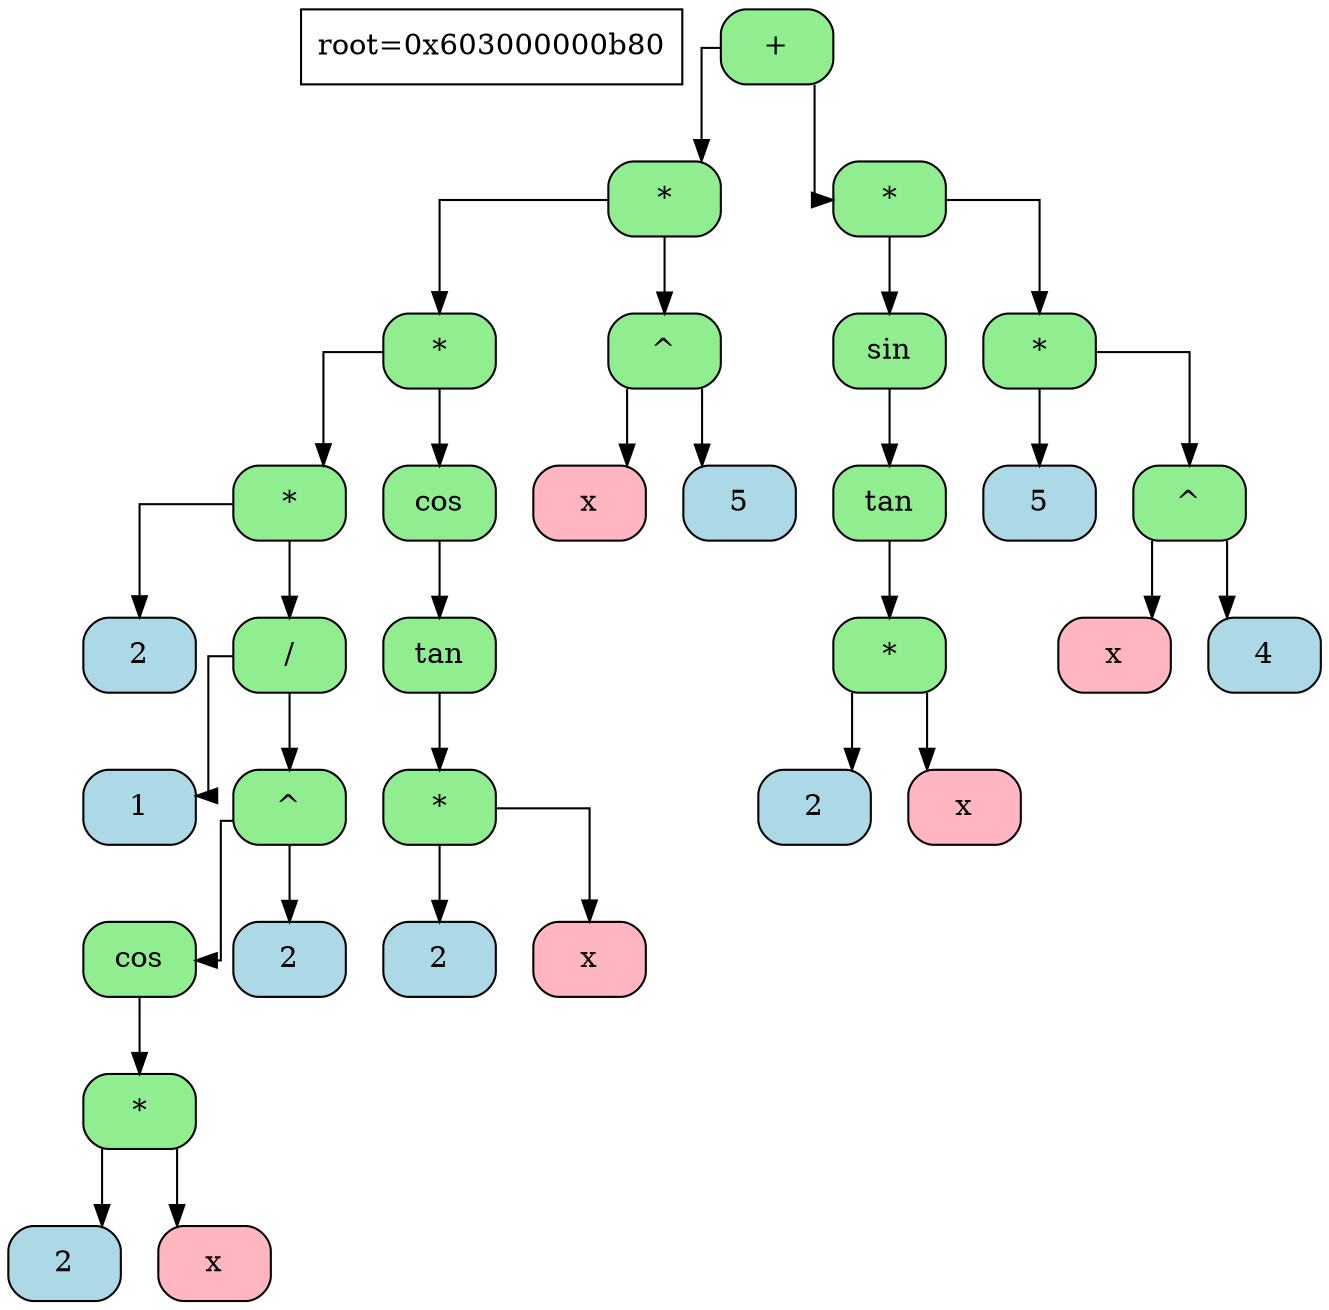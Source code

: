 digraph tree{
    node[shape=record,fontsize=14];
    splines=ortho
    info[label="root=0x603000000b80"]

  	node0x603000000b80[shape=Mrecord,style="rounded,filled",fillcolor="lightgreen",label="+"]
	node0x603000000b80->node0x603000000b50
	node0x603000000b50[shape=Mrecord,style="rounded,filled",fillcolor="lightgreen",label="*"]
	node0x603000000b50->node0x603000000b20
	node0x603000000b20[shape=Mrecord,style="rounded,filled",fillcolor="lightgreen",label="*"]
	node0x603000000b20->node0x603000000af0
	node0x603000000af0[shape=Mrecord,style="rounded,filled",fillcolor="lightgreen",label="*"]
	node0x603000000af0->node0x603000000ac0
	node0x603000000ac0[shape=Mrecord,style="rounded,filled",fillcolor="lightblue",label="2"]
	node0x603000000ac0[shape=Mrecord,style="rounded,filled",fillcolor="lightblue",label="2"]
	node0x603000000af0[shape=Mrecord,style="rounded,filled",fillcolor="lightgreen",label="*"]
	node0x603000000af0->node0x603000000970
	node0x603000000970[shape=Mrecord,style="rounded,filled",fillcolor="lightgreen",label="/"]
	node0x603000000970->node0x603000000940
	node0x603000000940[shape=Mrecord,style="rounded,filled",fillcolor="lightblue",label="1"]
	node0x603000000940[shape=Mrecord,style="rounded,filled",fillcolor="lightblue",label="1"]
	node0x603000000970[shape=Mrecord,style="rounded,filled",fillcolor="lightgreen",label="/"]
	node0x603000000970->node0x603000000910
	node0x603000000910[shape=Mrecord,style="rounded,filled",fillcolor="lightgreen",label="^"]
	node0x603000000910->node0x6030000008e0
	node0x6030000008e0[shape=Mrecord,style="rounded,filled",fillcolor="lightgreen",label="cos"]
	node0x6030000008e0[shape=Mrecord,style="rounded,filled",fillcolor="lightgreen",label="cos"]
	node0x6030000008e0->node0x6030000008b0
	node0x6030000008b0[shape=Mrecord,style="rounded,filled",fillcolor="lightgreen",label="*"]
	node0x6030000008b0->node0x603000000880
	node0x603000000880[shape=Mrecord,style="rounded,filled",fillcolor="lightblue",label="2"]
	node0x603000000880[shape=Mrecord,style="rounded,filled",fillcolor="lightblue",label="2"]
	node0x6030000008b0[shape=Mrecord,style="rounded,filled",fillcolor="lightgreen",label="*"]
	node0x6030000008b0->node0x603000000850
	node0x603000000850[shape=Mrecord,style="rounded,filled",fillcolor="lightpink",label="x"]
	node0x603000000850[shape=Mrecord,style="rounded,filled",fillcolor="lightpink",label="x"]
	node0x603000000910[shape=Mrecord,style="rounded,filled",fillcolor="lightgreen",label="^"]
	node0x603000000910->node0x603000000820
	node0x603000000820[shape=Mrecord,style="rounded,filled",fillcolor="lightblue",label="2"]
	node0x603000000820[shape=Mrecord,style="rounded,filled",fillcolor="lightblue",label="2"]
	node0x603000000b20[shape=Mrecord,style="rounded,filled",fillcolor="lightgreen",label="*"]
	node0x603000000b20->node0x6030000007f0
	node0x6030000007f0[shape=Mrecord,style="rounded,filled",fillcolor="lightgreen",label="cos"]
	node0x6030000007f0[shape=Mrecord,style="rounded,filled",fillcolor="lightgreen",label="cos"]
	node0x6030000007f0->node0x6030000007c0
	node0x6030000007c0[shape=Mrecord,style="rounded,filled",fillcolor="lightgreen",label="tan"]
	node0x6030000007c0[shape=Mrecord,style="rounded,filled",fillcolor="lightgreen",label="tan"]
	node0x6030000007c0->node0x603000000790
	node0x603000000790[shape=Mrecord,style="rounded,filled",fillcolor="lightgreen",label="*"]
	node0x603000000790->node0x603000000760
	node0x603000000760[shape=Mrecord,style="rounded,filled",fillcolor="lightblue",label="2"]
	node0x603000000760[shape=Mrecord,style="rounded,filled",fillcolor="lightblue",label="2"]
	node0x603000000790[shape=Mrecord,style="rounded,filled",fillcolor="lightgreen",label="*"]
	node0x603000000790->node0x603000000730
	node0x603000000730[shape=Mrecord,style="rounded,filled",fillcolor="lightpink",label="x"]
	node0x603000000730[shape=Mrecord,style="rounded,filled",fillcolor="lightpink",label="x"]
	node0x603000000b50[shape=Mrecord,style="rounded,filled",fillcolor="lightgreen",label="*"]
	node0x603000000b50->node0x603000000700
	node0x603000000700[shape=Mrecord,style="rounded,filled",fillcolor="lightgreen",label="^"]
	node0x603000000700->node0x6030000006d0
	node0x6030000006d0[shape=Mrecord,style="rounded,filled",fillcolor="lightpink",label="x"]
	node0x6030000006d0[shape=Mrecord,style="rounded,filled",fillcolor="lightpink",label="x"]
	node0x603000000700[shape=Mrecord,style="rounded,filled",fillcolor="lightgreen",label="^"]
	node0x603000000700->node0x6030000006a0
	node0x6030000006a0[shape=Mrecord,style="rounded,filled",fillcolor="lightblue",label="5"]
	node0x6030000006a0[shape=Mrecord,style="rounded,filled",fillcolor="lightblue",label="5"]
	node0x603000000b80[shape=Mrecord,style="rounded,filled",fillcolor="lightgreen",label="+"]
	node0x603000000b80->node0x603000000670
	node0x603000000670[shape=Mrecord,style="rounded,filled",fillcolor="lightgreen",label="*"]
	node0x603000000670->node0x603000000640
	node0x603000000640[shape=Mrecord,style="rounded,filled",fillcolor="lightgreen",label="sin"]
	node0x603000000640[shape=Mrecord,style="rounded,filled",fillcolor="lightgreen",label="sin"]
	node0x603000000640->node0x603000000610
	node0x603000000610[shape=Mrecord,style="rounded,filled",fillcolor="lightgreen",label="tan"]
	node0x603000000610[shape=Mrecord,style="rounded,filled",fillcolor="lightgreen",label="tan"]
	node0x603000000610->node0x6030000005e0
	node0x6030000005e0[shape=Mrecord,style="rounded,filled",fillcolor="lightgreen",label="*"]
	node0x6030000005e0->node0x6030000005b0
	node0x6030000005b0[shape=Mrecord,style="rounded,filled",fillcolor="lightblue",label="2"]
	node0x6030000005b0[shape=Mrecord,style="rounded,filled",fillcolor="lightblue",label="2"]
	node0x6030000005e0[shape=Mrecord,style="rounded,filled",fillcolor="lightgreen",label="*"]
	node0x6030000005e0->node0x603000000580
	node0x603000000580[shape=Mrecord,style="rounded,filled",fillcolor="lightpink",label="x"]
	node0x603000000580[shape=Mrecord,style="rounded,filled",fillcolor="lightpink",label="x"]
	node0x603000000670[shape=Mrecord,style="rounded,filled",fillcolor="lightgreen",label="*"]
	node0x603000000670->node0x603000000550
	node0x603000000550[shape=Mrecord,style="rounded,filled",fillcolor="lightgreen",label="*"]
	node0x603000000550->node0x6030000004c0
	node0x6030000004c0[shape=Mrecord,style="rounded,filled",fillcolor="lightblue",label="5"]
	node0x6030000004c0[shape=Mrecord,style="rounded,filled",fillcolor="lightblue",label="5"]
	node0x603000000550[shape=Mrecord,style="rounded,filled",fillcolor="lightgreen",label="*"]
	node0x603000000550->node0x603000000490
	node0x603000000490[shape=Mrecord,style="rounded,filled",fillcolor="lightgreen",label="^"]
	node0x603000000490->node0x603000000460
	node0x603000000460[shape=Mrecord,style="rounded,filled",fillcolor="lightpink",label="x"]
	node0x603000000460[shape=Mrecord,style="rounded,filled",fillcolor="lightpink",label="x"]
	node0x603000000490[shape=Mrecord,style="rounded,filled",fillcolor="lightgreen",label="^"]
	node0x603000000490->node0x603000000430
	node0x603000000430[shape=Mrecord,style="rounded,filled",fillcolor="lightblue",label="4"]
	node0x603000000430[shape=Mrecord,style="rounded,filled",fillcolor="lightblue",label="4"]

}